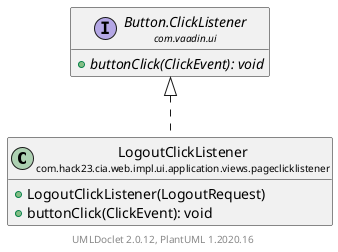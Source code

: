 @startuml
    set namespaceSeparator none
    hide empty fields
    hide empty methods

    class "<size:14>LogoutClickListener\n<size:10>com.hack23.cia.web.impl.ui.application.views.pageclicklistener" as com.hack23.cia.web.impl.ui.application.views.pageclicklistener.LogoutClickListener [[LogoutClickListener.html]] {
        +LogoutClickListener(LogoutRequest)
        +buttonClick(ClickEvent): void
    }

    interface "<size:14>Button.ClickListener\n<size:10>com.vaadin.ui" as com.vaadin.ui.Button.ClickListener {
        {abstract} +buttonClick(ClickEvent): void
    }

    com.vaadin.ui.Button.ClickListener <|.. com.hack23.cia.web.impl.ui.application.views.pageclicklistener.LogoutClickListener

    center footer UMLDoclet 2.0.12, PlantUML 1.2020.16
@enduml
